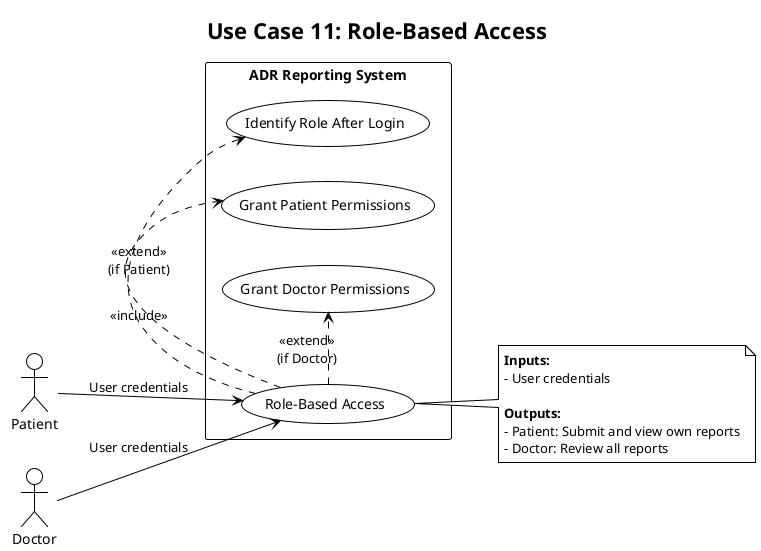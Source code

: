 @startuml usecase11
!theme plain
title Use Case 11: Role-Based Access

left to right direction

actor "Patient" as Patient
actor "Doctor" as Doctor
rectangle "ADR Reporting System" {
    usecase "Role-Based Access" as UC11
    usecase "Identify Role After Login" as UC11_1
    usecase "Grant Patient Permissions" as UC11_2
    usecase "Grant Doctor Permissions" as UC11_3
}

Patient --> UC11 : User credentials
Doctor --> UC11 : User credentials

UC11 .> UC11_1 : <<include>>
UC11 .> UC11_2 : <<extend>>\n(if Patient)
UC11 .> UC11_3 : <<extend>>\n(if Doctor)

note right of UC11
  **Inputs:**
  - User credentials
  
  **Outputs:**
  - Patient: Submit and view own reports
  - Doctor: Review all reports
end note

@enduml